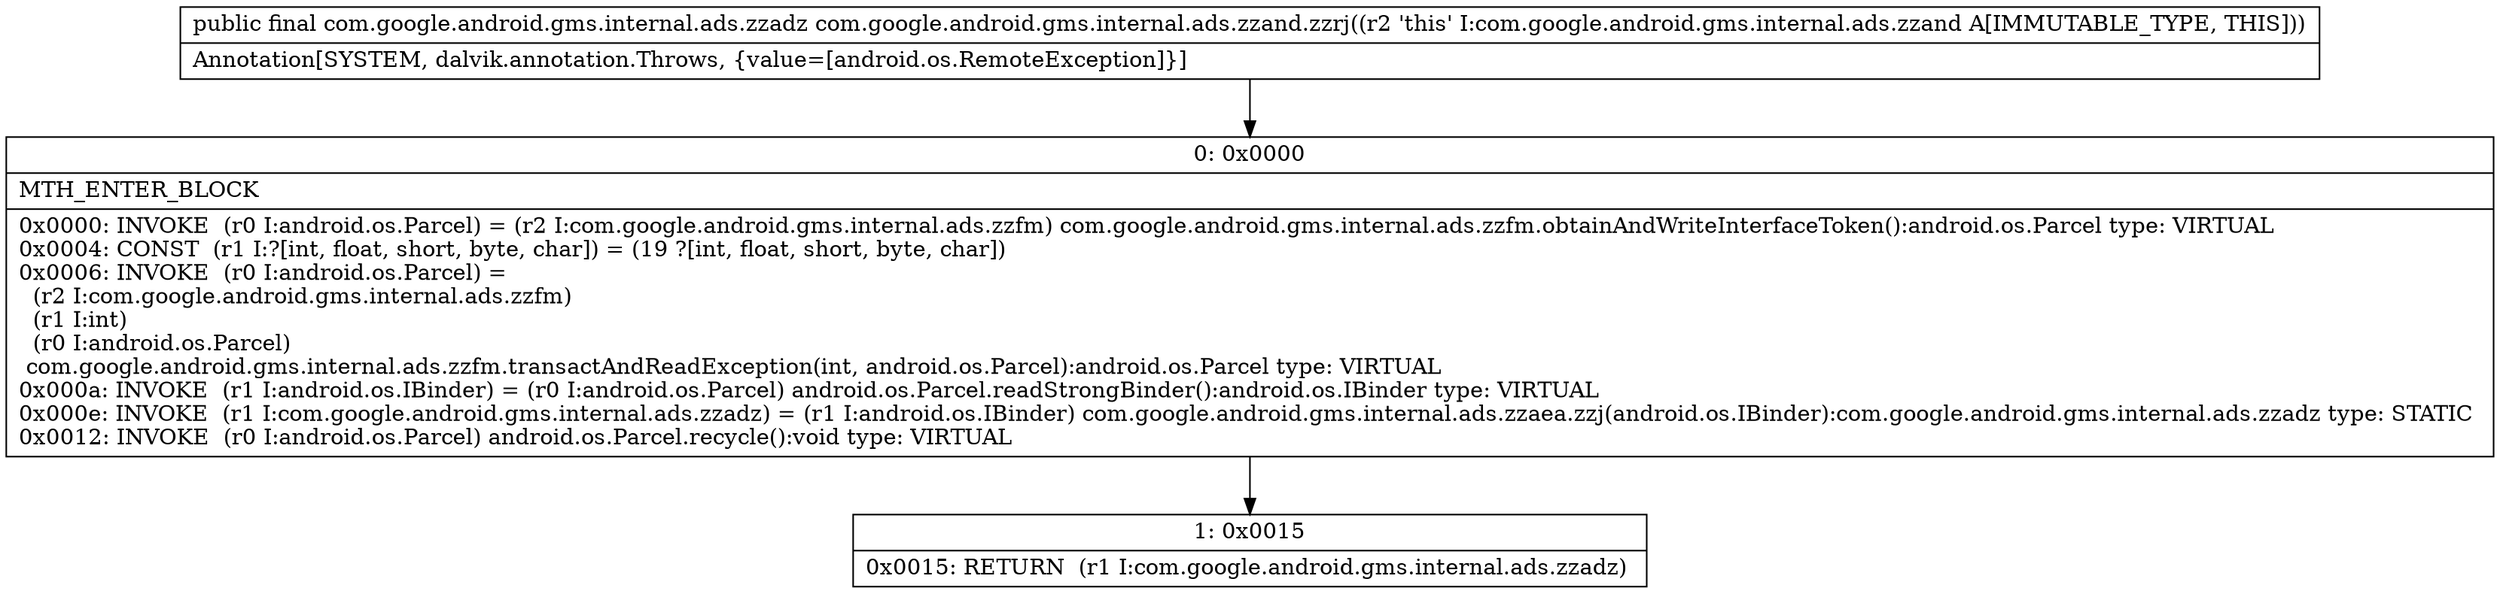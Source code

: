 digraph "CFG forcom.google.android.gms.internal.ads.zzand.zzrj()Lcom\/google\/android\/gms\/internal\/ads\/zzadz;" {
Node_0 [shape=record,label="{0\:\ 0x0000|MTH_ENTER_BLOCK\l|0x0000: INVOKE  (r0 I:android.os.Parcel) = (r2 I:com.google.android.gms.internal.ads.zzfm) com.google.android.gms.internal.ads.zzfm.obtainAndWriteInterfaceToken():android.os.Parcel type: VIRTUAL \l0x0004: CONST  (r1 I:?[int, float, short, byte, char]) = (19 ?[int, float, short, byte, char]) \l0x0006: INVOKE  (r0 I:android.os.Parcel) = \l  (r2 I:com.google.android.gms.internal.ads.zzfm)\l  (r1 I:int)\l  (r0 I:android.os.Parcel)\l com.google.android.gms.internal.ads.zzfm.transactAndReadException(int, android.os.Parcel):android.os.Parcel type: VIRTUAL \l0x000a: INVOKE  (r1 I:android.os.IBinder) = (r0 I:android.os.Parcel) android.os.Parcel.readStrongBinder():android.os.IBinder type: VIRTUAL \l0x000e: INVOKE  (r1 I:com.google.android.gms.internal.ads.zzadz) = (r1 I:android.os.IBinder) com.google.android.gms.internal.ads.zzaea.zzj(android.os.IBinder):com.google.android.gms.internal.ads.zzadz type: STATIC \l0x0012: INVOKE  (r0 I:android.os.Parcel) android.os.Parcel.recycle():void type: VIRTUAL \l}"];
Node_1 [shape=record,label="{1\:\ 0x0015|0x0015: RETURN  (r1 I:com.google.android.gms.internal.ads.zzadz) \l}"];
MethodNode[shape=record,label="{public final com.google.android.gms.internal.ads.zzadz com.google.android.gms.internal.ads.zzand.zzrj((r2 'this' I:com.google.android.gms.internal.ads.zzand A[IMMUTABLE_TYPE, THIS]))  | Annotation[SYSTEM, dalvik.annotation.Throws, \{value=[android.os.RemoteException]\}]\l}"];
MethodNode -> Node_0;
Node_0 -> Node_1;
}

